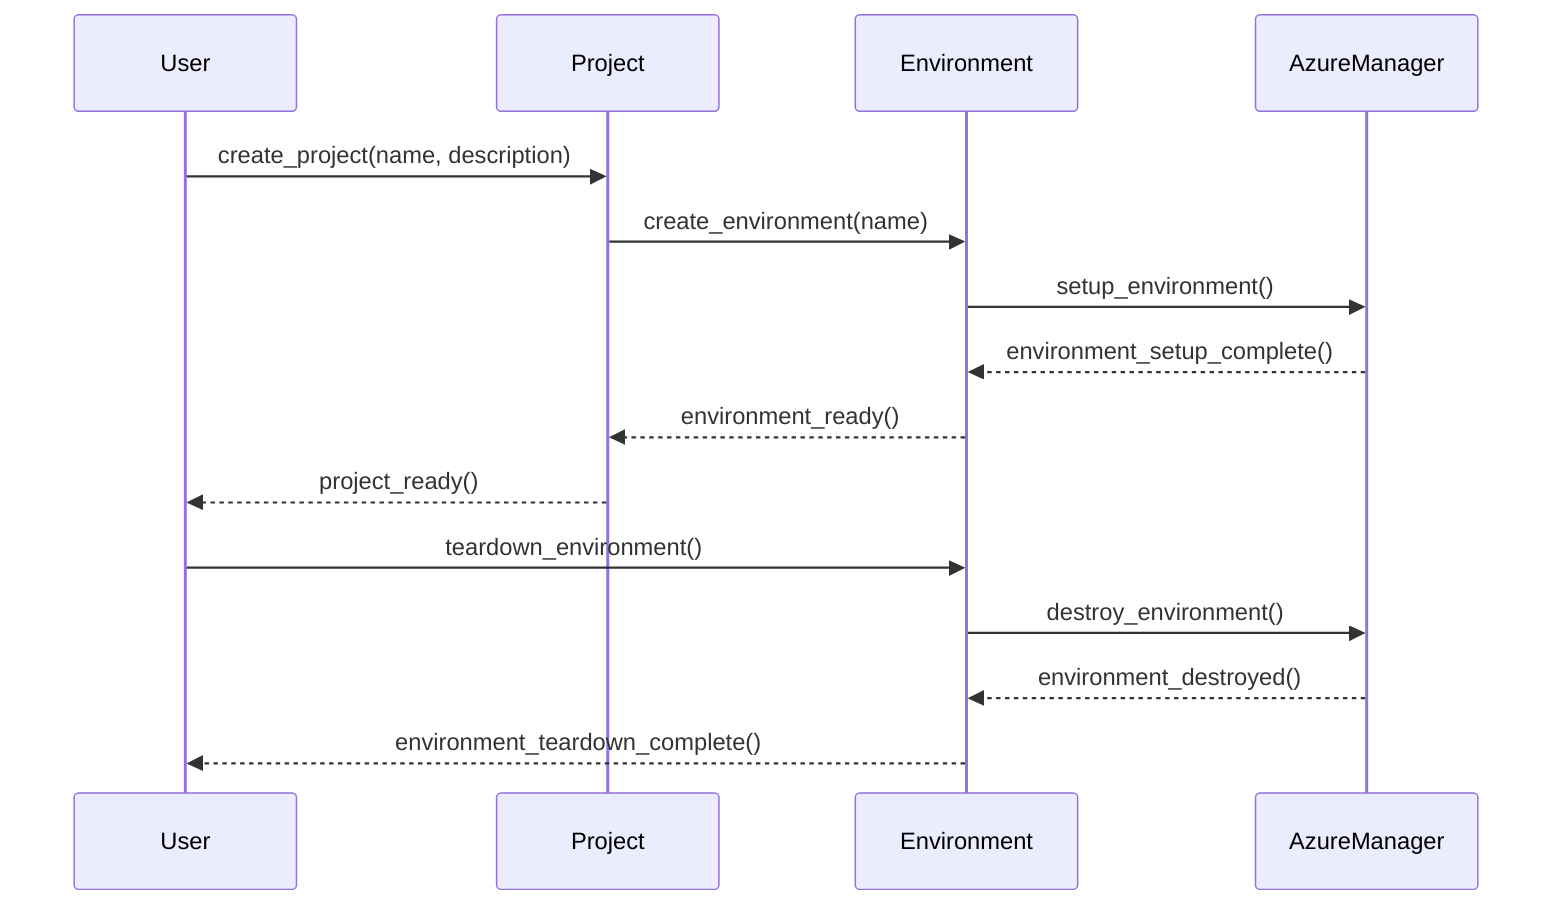 sequenceDiagram
    participant U as User
    participant P as Project
    participant E as Environment
    participant A as AzureManager
    U->>P: create_project(name, description)
    P->>E: create_environment(name)
    E->>A: setup_environment()
    A-->>E: environment_setup_complete()
    E-->>P: environment_ready()
    P-->>U: project_ready()
    U->>E: teardown_environment()
    E->>A: destroy_environment()
    A-->>E: environment_destroyed()
    E-->>U: environment_teardown_complete()